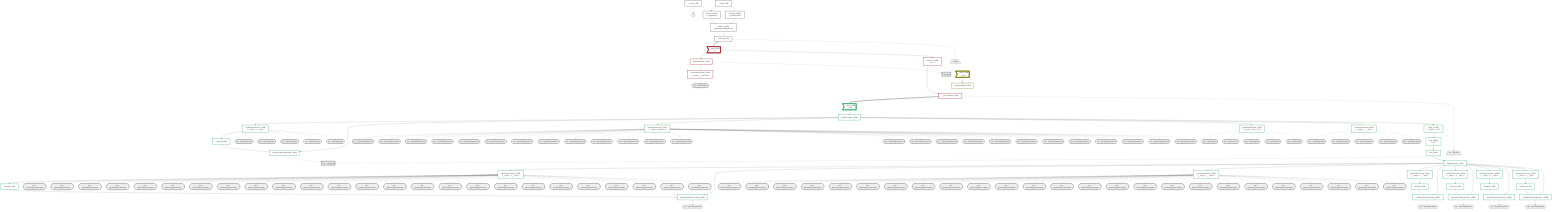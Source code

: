 graph TD
    classDef path fill:#eee,stroke:#000
    classDef plan fill:#fff,stroke-width:3px
    classDef itemplan fill:#fff,stroke-width:6px
    classDef sideeffectplan fill:#f00,stroke-width:6px

    %% subgraph fields
    P1{{"~"}}:::path
    P2[/">people"\]:::path
    P3>">people[]"]:::path
    P2 -.- P3
    P4([">pe…e[]>username"]):::path
    %% P3 -.-> P4
    P5[/">pe…e[]>items"\]:::path
    P6>">pe…e[]>items[]"]:::path
    P5 -.- P6
    P7{{">pe…e[]>items[]>parent"}}:::path
    P8([">pe…e[]>items[]>parent>id"]):::path
    %% P7 -.-> P8
    P9([">pe…e[]>items[]>parent>type"]):::path
    %% P7 -.-> P9
    P10([">pe…e[]>items[]>parent>type2"]):::path
    %% P7 -.-> P10
    P11([">pe…e[]>items[]>parent>id"]):::path
    %% P7 -.-> P11
    P12([">pe…e[]>items[]>parent>type"]):::path
    %% P7 -.-> P12
    P13([">pe…e[]>items[]>parent>type2"]):::path
    %% P7 -.-> P13
    P14([">pe…e[]>items[]>parent>id"]):::path
    %% P7 -.-> P14
    P15([">pe…e[]>items[]>parent>type"]):::path
    %% P7 -.-> P15
    P16([">pe…e[]>items[]>parent>type2"]):::path
    %% P7 -.-> P16
    P17([">pe…e[]>items[]>parent>id"]):::path
    %% P7 -.-> P17
    P18([">pe…e[]>items[]>parent>type"]):::path
    %% P7 -.-> P18
    P19([">pe…e[]>items[]>parent>type2"]):::path
    %% P7 -.-> P19
    P20([">pe…e[]>items[]>parent>id"]):::path
    %% P7 -.-> P20
    P21([">pe…e[]>items[]>parent>type"]):::path
    %% P7 -.-> P21
    P22([">pe…e[]>items[]>parent>type2"]):::path
    %% P7 -.-> P22
    %% P6 -.-> P7
    P23([">pe…e[]>items[]>id"]):::path
    %% P6 -.-> P23
    P24([">pe…e[]>items[]>type"]):::path
    %% P6 -.-> P24
    P25([">pe…e[]>items[]>type2"]):::path
    %% P6 -.-> P25
    P26{{">pe…e[]>items[]>parent"}}:::path
    P27([">pe…e[]>items[]>parent>id"]):::path
    %% P26 -.-> P27
    P28([">pe…e[]>items[]>parent>type"]):::path
    %% P26 -.-> P28
    P29([">pe…e[]>items[]>parent>type2"]):::path
    %% P26 -.-> P29
    P30([">pe…e[]>items[]>parent>id"]):::path
    %% P26 -.-> P30
    P31([">pe…e[]>items[]>parent>type"]):::path
    %% P26 -.-> P31
    P32([">pe…e[]>items[]>parent>type2"]):::path
    %% P26 -.-> P32
    P33([">pe…e[]>items[]>parent>id"]):::path
    %% P26 -.-> P33
    P34([">pe…e[]>items[]>parent>type"]):::path
    %% P26 -.-> P34
    P35([">pe…e[]>items[]>parent>type2"]):::path
    %% P26 -.-> P35
    P36([">pe…e[]>items[]>parent>id"]):::path
    %% P26 -.-> P36
    P37([">pe…e[]>items[]>parent>type"]):::path
    %% P26 -.-> P37
    P38([">pe…e[]>items[]>parent>type2"]):::path
    %% P26 -.-> P38
    P39([">pe…e[]>items[]>parent>id"]):::path
    %% P26 -.-> P39
    P40([">pe…e[]>items[]>parent>type"]):::path
    %% P26 -.-> P40
    P41([">pe…e[]>items[]>parent>type2"]):::path
    %% P26 -.-> P41
    %% P6 -.-> P26
    P42([">pe…e[]>items[]>id"]):::path
    %% P6 -.-> P42
    P43([">pe…e[]>items[]>type"]):::path
    %% P6 -.-> P43
    P44([">pe…e[]>items[]>type2"]):::path
    %% P6 -.-> P44
    P45{{">pe…e[]>items[]>parent"}}:::path
    P46([">pe…e[]>items[]>parent>id"]):::path
    %% P45 -.-> P46
    P47([">pe…e[]>items[]>parent>type"]):::path
    %% P45 -.-> P47
    P48([">pe…e[]>items[]>parent>type2"]):::path
    %% P45 -.-> P48
    P49([">pe…e[]>items[]>parent>id"]):::path
    %% P45 -.-> P49
    P50([">pe…e[]>items[]>parent>type"]):::path
    %% P45 -.-> P50
    P51([">pe…e[]>items[]>parent>type2"]):::path
    %% P45 -.-> P51
    P52([">pe…e[]>items[]>parent>id"]):::path
    %% P45 -.-> P52
    P53([">pe…e[]>items[]>parent>type"]):::path
    %% P45 -.-> P53
    P54([">pe…e[]>items[]>parent>type2"]):::path
    %% P45 -.-> P54
    P55([">pe…e[]>items[]>parent>id"]):::path
    %% P45 -.-> P55
    P56([">pe…e[]>items[]>parent>type"]):::path
    %% P45 -.-> P56
    P57([">pe…e[]>items[]>parent>type2"]):::path
    %% P45 -.-> P57
    P58([">pe…e[]>items[]>parent>id"]):::path
    %% P45 -.-> P58
    P59([">pe…e[]>items[]>parent>type"]):::path
    %% P45 -.-> P59
    P60([">pe…e[]>items[]>parent>type2"]):::path
    %% P45 -.-> P60
    %% P6 -.-> P45
    P61([">pe…e[]>items[]>id"]):::path
    %% P6 -.-> P61
    P62([">pe…e[]>items[]>type"]):::path
    %% P6 -.-> P62
    P63([">pe…e[]>items[]>type2"]):::path
    %% P6 -.-> P63
    P64{{">pe…e[]>items[]>parent"}}:::path
    P65([">pe…e[]>items[]>parent>id"]):::path
    %% P64 -.-> P65
    P66([">pe…e[]>items[]>parent>type"]):::path
    %% P64 -.-> P66
    P67([">pe…e[]>items[]>parent>type2"]):::path
    %% P64 -.-> P67
    P68([">pe…e[]>items[]>parent>id"]):::path
    %% P64 -.-> P68
    P69([">pe…e[]>items[]>parent>type"]):::path
    %% P64 -.-> P69
    P70([">pe…e[]>items[]>parent>type2"]):::path
    %% P64 -.-> P70
    P71([">pe…e[]>items[]>parent>id"]):::path
    %% P64 -.-> P71
    P72([">pe…e[]>items[]>parent>type"]):::path
    %% P64 -.-> P72
    P73([">pe…e[]>items[]>parent>type2"]):::path
    %% P64 -.-> P73
    P74([">pe…e[]>items[]>parent>id"]):::path
    %% P64 -.-> P74
    P75([">pe…e[]>items[]>parent>type"]):::path
    %% P64 -.-> P75
    P76([">pe…e[]>items[]>parent>type2"]):::path
    %% P64 -.-> P76
    P77([">pe…e[]>items[]>parent>id"]):::path
    %% P64 -.-> P77
    P78([">pe…e[]>items[]>parent>type"]):::path
    %% P64 -.-> P78
    P79([">pe…e[]>items[]>parent>type2"]):::path
    %% P64 -.-> P79
    %% P6 -.-> P64
    P80([">pe…e[]>items[]>id"]):::path
    %% P6 -.-> P80
    P81([">pe…e[]>items[]>type"]):::path
    %% P6 -.-> P81
    P82([">pe…e[]>items[]>type2"]):::path
    %% P6 -.-> P82
    P83{{">pe…e[]>items[]>parent"}}:::path
    P84([">pe…e[]>items[]>parent>id"]):::path
    %% P83 -.-> P84
    P85([">pe…e[]>items[]>parent>type"]):::path
    %% P83 -.-> P85
    P86([">pe…e[]>items[]>parent>type2"]):::path
    %% P83 -.-> P86
    P87([">pe…e[]>items[]>parent>id"]):::path
    %% P83 -.-> P87
    P88([">pe…e[]>items[]>parent>type"]):::path
    %% P83 -.-> P88
    P89([">pe…e[]>items[]>parent>type2"]):::path
    %% P83 -.-> P89
    P90([">pe…e[]>items[]>parent>id"]):::path
    %% P83 -.-> P90
    P91([">pe…e[]>items[]>parent>type"]):::path
    %% P83 -.-> P91
    P92([">pe…e[]>items[]>parent>type2"]):::path
    %% P83 -.-> P92
    P93([">pe…e[]>items[]>parent>id"]):::path
    %% P83 -.-> P93
    P94([">pe…e[]>items[]>parent>type"]):::path
    %% P83 -.-> P94
    P95([">pe…e[]>items[]>parent>type2"]):::path
    %% P83 -.-> P95
    P96([">pe…e[]>items[]>parent>id"]):::path
    %% P83 -.-> P96
    P97([">pe…e[]>items[]>parent>type"]):::path
    %% P83 -.-> P97
    P98([">pe…e[]>items[]>parent>type2"]):::path
    %% P83 -.-> P98
    %% P6 -.-> P83
    P99([">pe…e[]>items[]>id"]):::path
    %% P6 -.-> P99
    P100([">pe…e[]>items[]>type"]):::path
    %% P6 -.-> P100
    P101([">pe…e[]>items[]>type2"]):::path
    %% P6 -.-> P101
    %% P3 -.-> P5
    %% P1 -.-> P2
    %% end

    %% define plans
    __Value_3["__Value[_3∈0]<br /><context>"]:::plan
    __Value_5["__Value[_5∈0]<br /><rootValue>"]:::plan
    PgSelect_7["PgSelect[_7∈0]<br /><people>"]:::plan
    __Item_11>"__Item[_11∈1]<br /><_7>"]:::itemplan
    PgSelectSingle_12["PgSelectSingle[_12∈1]<br /><people>"]:::plan
    PgClassExpression_13["PgClassExpression[_13∈1]<br /><__people__.#quot;username#quot;>"]:::plan
    __ListTransform_19["__ListTransform[_19∈1]<br /><each:_15>"]:::plan
    __Item_20>"__Item[_20∈2]<br /><_169>"]:::itemplan
    PgSelectSingle_21["PgSelectSingle[_21∈2]<br /><single_table_items>"]:::plan
    __Item_22>"__Item[_22∈3]<br /><_19>"]:::itemplan
    PgSelectSingle_23["PgSelectSingle[_23∈3]<br /><single_table_items>"]:::plan
    PgClassExpression_24["PgClassExpression[_24∈3]<br /><__single_t...s__.#quot;type#quot;>"]:::plan
    Lambda_25["Lambda[_25∈3]"]:::plan
    PgSingleTablePolymorphic_26["PgSingleTablePolymorphic[_26∈3]"]:::plan
    PgClassExpression_27["PgClassExpression[_27∈3]<br /><__single_t...parent_id#quot;>"]:::plan
    First_32["First[_32∈3]"]:::plan
    PgSelectSingle_33["PgSelectSingle[_33∈3]<br /><single_table_items>"]:::plan
    PgClassExpression_34["PgClassExpression[_34∈3]<br /><__single_t...s__.#quot;type#quot;>"]:::plan
    Lambda_35["Lambda[_35∈3]"]:::plan
    PgSingleTablePolymorphic_36["PgSingleTablePolymorphic[_36∈3]"]:::plan
    PgClassExpression_39["PgClassExpression[_39∈3]<br /><__single_t...__.#quot;type2#quot;>"]:::plan
    PgClassExpression_52["PgClassExpression[_52∈3]<br /><__single_t...ems__.#quot;id#quot;>"]:::plan
    PgClassExpression_54["PgClassExpression[_54∈3]<br /><__single_t...__.#quot;type2#quot;>"]:::plan
    PgClassExpression_62["PgClassExpression[_62∈3]<br /><__single_t...s__.#quot;type#quot;>"]:::plan
    Lambda_63["Lambda[_63∈3]"]:::plan
    PgSingleTablePolymorphic_64["PgSingleTablePolymorphic[_64∈3]"]:::plan
    PgClassExpression_90["PgClassExpression[_90∈3]<br /><__single_t...s__.#quot;type#quot;>"]:::plan
    Lambda_91["Lambda[_91∈3]"]:::plan
    PgSingleTablePolymorphic_92["PgSingleTablePolymorphic[_92∈3]"]:::plan
    PgClassExpression_118["PgClassExpression[_118∈3]<br /><__single_t...s__.#quot;type#quot;>"]:::plan
    Lambda_119["Lambda[_119∈3]"]:::plan
    PgSingleTablePolymorphic_120["PgSingleTablePolymorphic[_120∈3]"]:::plan
    Access_141["Access[_141∈0]<br /><_3.pgSettings>"]:::plan
    Access_142["Access[_142∈0]<br /><_3.withPgClient>"]:::plan
    Object_143["Object[_143∈0]<br /><{pgSettings,withPgClient}>"]:::plan
    PgClassExpression_146["PgClassExpression[_146∈3]<br /><__single_t...s__.#quot;type#quot;>"]:::plan
    Lambda_147["Lambda[_147∈3]"]:::plan
    PgSingleTablePolymorphic_148["PgSingleTablePolymorphic[_148∈3]"]:::plan
    Map_167["Map[_167∈3]<br /><_23:{#quot;0#quot;:1,#quot;1#quot;:2}>"]:::plan
    List_168["List[_168∈3]<br /><_167>"]:::plan
    Access_169["Access[_169∈1]<br /><_11.1>"]:::plan

    %% plan dependencies
    Object_143 --> PgSelect_7
    PgSelect_7 ==> __Item_11
    __Item_11 --> PgSelectSingle_12
    PgSelectSingle_12 --> PgClassExpression_13
    Access_169 --> __ListTransform_19
    PgSelectSingle_21 -.-> __ListTransform_19
    Access_169 -.-> __Item_20
    __Item_20 --> PgSelectSingle_21
    __ListTransform_19 ==> __Item_22
    __Item_22 --> PgSelectSingle_23
    PgSelectSingle_23 --> PgClassExpression_24
    PgClassExpression_24 --> Lambda_25
    Lambda_25 --> PgSingleTablePolymorphic_26
    PgSelectSingle_23 --> PgSingleTablePolymorphic_26
    PgSelectSingle_23 --> PgClassExpression_27
    List_168 --> First_32
    First_32 --> PgSelectSingle_33
    PgSelectSingle_33 --> PgClassExpression_34
    PgClassExpression_34 --> Lambda_35
    Lambda_35 --> PgSingleTablePolymorphic_36
    PgSelectSingle_33 --> PgSingleTablePolymorphic_36
    PgSelectSingle_33 --> PgClassExpression_39
    PgSelectSingle_23 --> PgClassExpression_52
    PgSelectSingle_23 --> PgClassExpression_54
    PgSelectSingle_33 --> PgClassExpression_62
    PgClassExpression_62 --> Lambda_63
    Lambda_63 --> PgSingleTablePolymorphic_64
    PgSelectSingle_33 --> PgSingleTablePolymorphic_64
    PgSelectSingle_33 --> PgClassExpression_90
    PgClassExpression_90 --> Lambda_91
    Lambda_91 --> PgSingleTablePolymorphic_92
    PgSelectSingle_33 --> PgSingleTablePolymorphic_92
    PgSelectSingle_33 --> PgClassExpression_118
    PgClassExpression_118 --> Lambda_119
    Lambda_119 --> PgSingleTablePolymorphic_120
    PgSelectSingle_33 --> PgSingleTablePolymorphic_120
    __Value_3 --> Access_141
    __Value_3 --> Access_142
    Access_141 --> Object_143
    Access_142 --> Object_143
    PgSelectSingle_33 --> PgClassExpression_146
    PgClassExpression_146 --> Lambda_147
    Lambda_147 --> PgSingleTablePolymorphic_148
    PgSelectSingle_33 --> PgSingleTablePolymorphic_148
    PgSelectSingle_23 --> Map_167
    Map_167 --> List_168
    __Item_11 --> Access_169

    %% plan-to-path relationships
    __Value_5 -.-> P1
    PgSelect_7 -.-> P2
    PgSelectSingle_12 -.-> P3
    PgClassExpression_13 -.-> P4
    __ListTransform_19 -.-> P5
    PgSingleTablePolymorphic_26 -.-> P6
    PgSingleTablePolymorphic_36 -.-> P7
    PgClassExpression_27 -.-> P8
    PgClassExpression_34 -.-> P9
    PgClassExpression_39 -.-> P10
    PgClassExpression_27 -.-> P11
    PgClassExpression_34 -.-> P12
    PgClassExpression_39 -.-> P13
    PgClassExpression_27 -.-> P14
    PgClassExpression_34 -.-> P15
    PgClassExpression_39 -.-> P16
    PgClassExpression_27 -.-> P17
    PgClassExpression_34 -.-> P18
    PgClassExpression_39 -.-> P19
    PgClassExpression_27 -.-> P20
    PgClassExpression_34 -.-> P21
    PgClassExpression_39 -.-> P22
    PgClassExpression_52 -.-> P23
    PgClassExpression_24 -.-> P24
    PgClassExpression_54 -.-> P25
    PgSingleTablePolymorphic_64 -.-> P26
    PgClassExpression_27 -.-> P27
    PgClassExpression_34 -.-> P28
    PgClassExpression_39 -.-> P29
    PgClassExpression_27 -.-> P30
    PgClassExpression_34 -.-> P31
    PgClassExpression_39 -.-> P32
    PgClassExpression_27 -.-> P33
    PgClassExpression_34 -.-> P34
    PgClassExpression_39 -.-> P35
    PgClassExpression_27 -.-> P36
    PgClassExpression_34 -.-> P37
    PgClassExpression_39 -.-> P38
    PgClassExpression_27 -.-> P39
    PgClassExpression_34 -.-> P40
    PgClassExpression_39 -.-> P41
    PgClassExpression_52 -.-> P42
    PgClassExpression_24 -.-> P43
    PgClassExpression_54 -.-> P44
    PgSingleTablePolymorphic_92 -.-> P45
    PgClassExpression_27 -.-> P46
    PgClassExpression_34 -.-> P47
    PgClassExpression_39 -.-> P48
    PgClassExpression_27 -.-> P49
    PgClassExpression_34 -.-> P50
    PgClassExpression_39 -.-> P51
    PgClassExpression_27 -.-> P52
    PgClassExpression_34 -.-> P53
    PgClassExpression_39 -.-> P54
    PgClassExpression_27 -.-> P55
    PgClassExpression_34 -.-> P56
    PgClassExpression_39 -.-> P57
    PgClassExpression_27 -.-> P58
    PgClassExpression_34 -.-> P59
    PgClassExpression_39 -.-> P60
    PgClassExpression_52 -.-> P61
    PgClassExpression_24 -.-> P62
    PgClassExpression_54 -.-> P63
    PgSingleTablePolymorphic_120 -.-> P64
    PgClassExpression_27 -.-> P65
    PgClassExpression_34 -.-> P66
    PgClassExpression_39 -.-> P67
    PgClassExpression_27 -.-> P68
    PgClassExpression_34 -.-> P69
    PgClassExpression_39 -.-> P70
    PgClassExpression_27 -.-> P71
    PgClassExpression_34 -.-> P72
    PgClassExpression_39 -.-> P73
    PgClassExpression_27 -.-> P74
    PgClassExpression_34 -.-> P75
    PgClassExpression_39 -.-> P76
    PgClassExpression_27 -.-> P77
    PgClassExpression_34 -.-> P78
    PgClassExpression_39 -.-> P79
    PgClassExpression_52 -.-> P80
    PgClassExpression_24 -.-> P81
    PgClassExpression_54 -.-> P82
    PgSingleTablePolymorphic_148 -.-> P83
    PgClassExpression_27 -.-> P84
    PgClassExpression_34 -.-> P85
    PgClassExpression_39 -.-> P86
    PgClassExpression_27 -.-> P87
    PgClassExpression_34 -.-> P88
    PgClassExpression_39 -.-> P89
    PgClassExpression_27 -.-> P90
    PgClassExpression_34 -.-> P91
    PgClassExpression_39 -.-> P92
    PgClassExpression_27 -.-> P93
    PgClassExpression_34 -.-> P94
    PgClassExpression_39 -.-> P95
    PgClassExpression_27 -.-> P96
    PgClassExpression_34 -.-> P97
    PgClassExpression_39 -.-> P98
    PgClassExpression_52 -.-> P99
    PgClassExpression_24 -.-> P100
    PgClassExpression_54 -.-> P101

    %% allocate buckets
    classDef bucket0 stroke:#696969
    class __Value_3,__Value_5,PgSelect_7,Access_141,Access_142,Object_143 bucket0
    classDef bucket1 stroke:#a52a2a
    class __Item_11,PgSelectSingle_12,PgClassExpression_13,__ListTransform_19,Access_169 bucket1
    classDef bucket2 stroke:#808000
    class __Item_20,PgSelectSingle_21 bucket2
    classDef bucket3 stroke:#3cb371
    class __Item_22,PgSelectSingle_23,PgClassExpression_24,Lambda_25,PgSingleTablePolymorphic_26,PgClassExpression_27,First_32,PgSelectSingle_33,PgClassExpression_34,Lambda_35,PgSingleTablePolymorphic_36,PgClassExpression_39,PgClassExpression_52,PgClassExpression_54,PgClassExpression_62,Lambda_63,PgSingleTablePolymorphic_64,PgClassExpression_90,Lambda_91,PgSingleTablePolymorphic_92,PgClassExpression_118,Lambda_119,PgSingleTablePolymorphic_120,PgClassExpression_146,Lambda_147,PgSingleTablePolymorphic_148,Map_167,List_168 bucket3